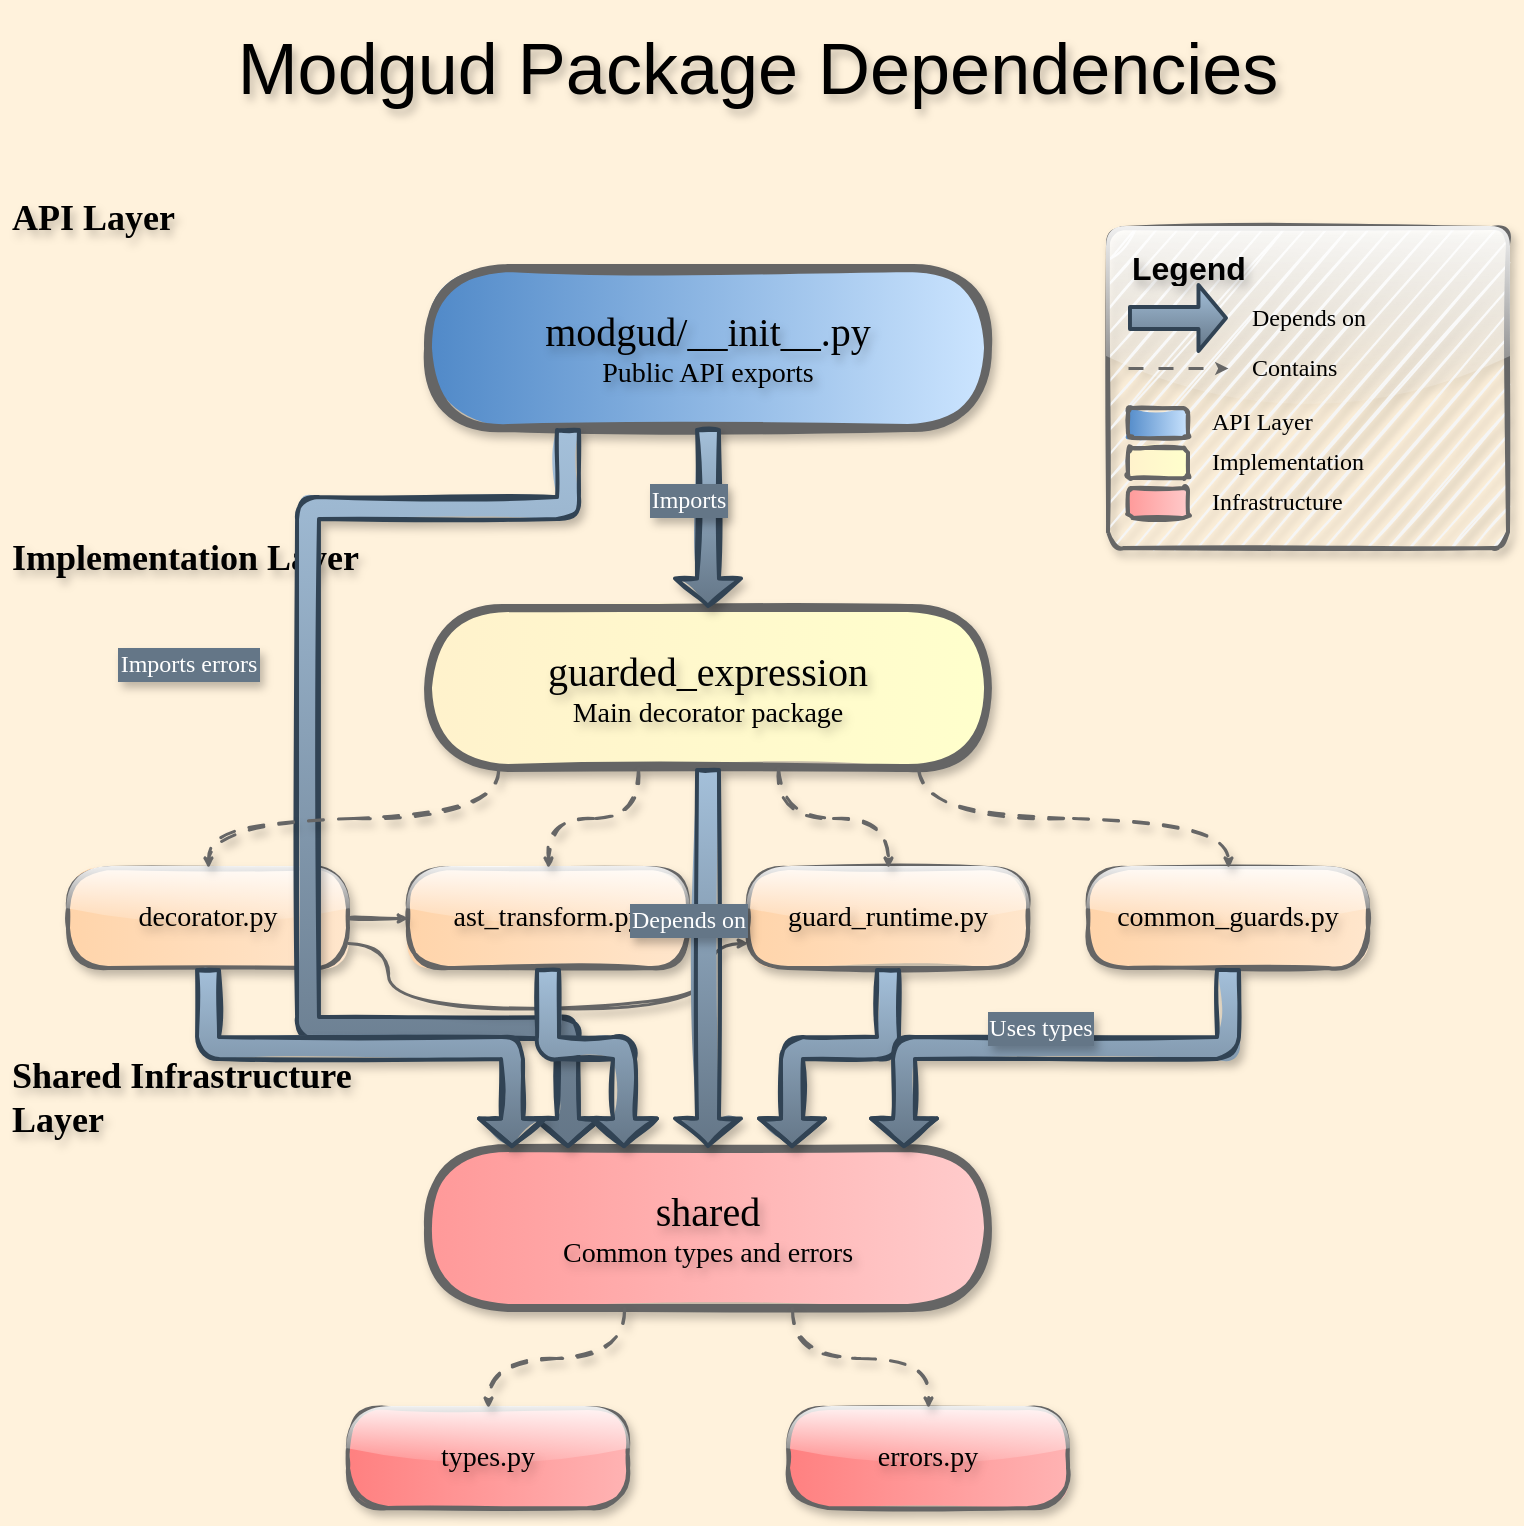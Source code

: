 <mxfile version="28.2.8">
  <diagram name="Package Dependencies" id="0">
    <mxGraphModel dx="1018" dy="745" grid="1" gridSize="10" guides="1" tooltips="1" connect="1" arrows="1" fold="1" page="0" pageScale="1" pageWidth="850" pageHeight="1100" background="#FFF2DC" math="0" shadow="0">
      <root>
        <mxCell id="0" />
        <mxCell id="1" parent="0" />

        <!-- Title -->
        <mxCell id="title" value="&lt;font face=&quot;Architect's Daughter&quot; style=&quot;font-size: 36px;&quot;&gt;Modgud Package Dependencies&lt;/font&gt;" style="text;html=1;strokeColor=none;fillColor=none;align=center;verticalAlign=middle;whiteSpace=wrap;rounded=0;shadow=1;textShadow=1;" parent="1" vertex="1">
          <mxGeometry x="140" y="30" width="570" height="60" as="geometry" />
        </mxCell>

        <!-- API Layer (Top) -->
        <mxCell id="api_layer" value="&lt;font face=&quot;Garamond&quot; style=&quot;font-size: 18px;&quot;&gt;&lt;b&gt;API Layer&lt;/b&gt;&lt;/font&gt;" style="text;html=1;strokeColor=none;fillColor=none;align=left;verticalAlign=middle;whiteSpace=wrap;rounded=0;shadow=1;textShadow=1;" parent="1" vertex="1">
          <mxGeometry x="50" y="120" width="120" height="30" as="geometry" />
        </mxCell>

        <mxCell id="modgud_init" value="&lt;font face=&quot;Lucida Console&quot; style=&quot;font-size: 20px;&quot;&gt;modgud/__init__.py&lt;/font&gt;&lt;br&gt;&lt;font face=&quot;Garamond&quot; style=&quot;font-size: 14px;&quot;&gt;Public API exports&lt;/font&gt;" style="rounded=1;whiteSpace=wrap;html=1;fillColor=#CCE5FF;strokeColor=#656565;fontSize=14;fontStyle=0;strokeWidth=3.937;sketch=1;curveFitting=1;jiggle=1;gradientColor=#5089C8;gradientDirection=west;arcSize=50;shadow=1;textShadow=1;glass=0;fontColor=#000000;" parent="1" vertex="1">
          <mxGeometry x="260" y="160" width="280" height="80" as="geometry" />
        </mxCell>

        <!-- Implementation Layer (Middle) -->
        <mxCell id="impl_layer" value="&lt;font face=&quot;Garamond&quot; style=&quot;font-size: 18px;&quot;&gt;&lt;b&gt;Implementation Layer&lt;/b&gt;&lt;/font&gt;" style="text;html=1;strokeColor=none;fillColor=none;align=left;verticalAlign=middle;whiteSpace=wrap;rounded=0;shadow=1;textShadow=1;" parent="1" vertex="1">
          <mxGeometry x="50" y="290" width="180" height="30" as="geometry" />
        </mxCell>

        <mxCell id="guarded_expr" value="&lt;font face=&quot;Lucida Console&quot; style=&quot;font-size: 20px;&quot;&gt;guarded_expression&lt;/font&gt;&lt;br&gt;&lt;font face=&quot;Garamond&quot; style=&quot;font-size: 14px;&quot;&gt;Main decorator package&lt;/font&gt;" style="rounded=1;whiteSpace=wrap;html=1;fillColor=#FFFFCC;strokeColor=#656565;fontSize=14;fontStyle=0;strokeWidth=3.937;sketch=1;curveFitting=1;jiggle=1;gradientColor=#FFF2CC;gradientDirection=west;arcSize=50;shadow=1;textShadow=1;fontColor=#000000;" parent="1" vertex="1">
          <mxGeometry x="260" y="330" width="280" height="80" as="geometry" />
        </mxCell>

        <!-- guarded_expression submodules with Glass effect -->
        <mxCell id="decorator" value="&lt;font face=&quot;Lucida Console&quot; style=&quot;font-size: 14px;&quot;&gt;decorator.py&lt;/font&gt;" style="rounded=1;whiteSpace=wrap;html=1;fillColor=#FFE6CC;strokeColor=#656565;fontSize=12;fontStyle=0;strokeWidth=2;sketch=1;curveFitting=1;jiggle=1;gradientColor=#FFD4AA;gradientDirection=west;arcSize=40;shadow=1;textShadow=1;fontColor=#000000;glass=1;" parent="1" vertex="1">
          <mxGeometry x="80" y="460" width="140" height="50" as="geometry" />
        </mxCell>

        <mxCell id="ast_transform" value="&lt;font face=&quot;Lucida Console&quot; style=&quot;font-size: 14px;&quot;&gt;ast_transform.py&lt;/font&gt;" style="rounded=1;whiteSpace=wrap;html=1;fillColor=#FFE6CC;strokeColor=#656565;fontSize=12;fontStyle=0;strokeWidth=2;sketch=1;curveFitting=1;jiggle=1;gradientColor=#FFD4AA;gradientDirection=west;arcSize=40;shadow=1;textShadow=1;fontColor=#000000;glass=1;" parent="1" vertex="1">
          <mxGeometry x="250" y="460" width="140" height="50" as="geometry" />
        </mxCell>

        <mxCell id="guard_runtime" value="&lt;font face=&quot;Lucida Console&quot; style=&quot;font-size: 14px;&quot;&gt;guard_runtime.py&lt;/font&gt;" style="rounded=1;whiteSpace=wrap;html=1;fillColor=#FFE6CC;strokeColor=#656565;fontSize=12;fontStyle=0;strokeWidth=2;sketch=1;curveFitting=1;jiggle=1;gradientColor=#FFD4AA;gradientDirection=west;arcSize=40;shadow=1;textShadow=1;fontColor=#000000;glass=1;" parent="1" vertex="1">
          <mxGeometry x="420" y="460" width="140" height="50" as="geometry" />
        </mxCell>

        <mxCell id="common_guards" value="&lt;font face=&quot;Lucida Console&quot; style=&quot;font-size: 14px;&quot;&gt;common_guards.py&lt;/font&gt;" style="rounded=1;whiteSpace=wrap;html=1;fillColor=#FFE6CC;strokeColor=#656565;fontSize=12;fontStyle=0;strokeWidth=2;sketch=1;curveFitting=1;jiggle=1;gradientColor=#FFD4AA;gradientDirection=west;arcSize=40;shadow=1;textShadow=1;fontColor=#000000;glass=1;" parent="1" vertex="1">
          <mxGeometry x="590" y="460" width="140" height="50" as="geometry" />
        </mxCell>

        <!-- Shared Infrastructure Layer (Bottom) -->
        <mxCell id="infra_layer" value="&lt;font face=&quot;Garamond&quot; style=&quot;font-size: 18px;&quot;&gt;&lt;b&gt;Shared Infrastructure Layer&lt;/b&gt;&lt;/font&gt;" style="text;html=1;strokeColor=none;fillColor=none;align=left;verticalAlign=middle;whiteSpace=wrap;rounded=0;shadow=1;textShadow=1;" parent="1" vertex="1">
          <mxGeometry x="50" y="560" width="220" height="30" as="geometry" />
        </mxCell>

        <mxCell id="shared_pkg" value="&lt;font face=&quot;Lucida Console&quot; style=&quot;font-size: 20px;&quot;&gt;shared&lt;/font&gt;&lt;br&gt;&lt;font face=&quot;Garamond&quot; style=&quot;font-size: 14px;&quot;&gt;Common types and errors&lt;/font&gt;" style="rounded=1;whiteSpace=wrap;html=1;fillColor=#FFCCCC;strokeColor=#656565;fontSize=14;fontStyle=0;strokeWidth=3.937;sketch=1;curveFitting=1;jiggle=1;gradientColor=#FF9999;gradientDirection=west;arcSize=50;shadow=1;textShadow=1;fontColor=#000000;" parent="1" vertex="1">
          <mxGeometry x="260" y="600" width="280" height="80" as="geometry" />
        </mxCell>

        <!-- shared submodules with Glass effect -->
        <mxCell id="types_py" value="&lt;font face=&quot;Lucida Console&quot; style=&quot;font-size: 14px;&quot;&gt;types.py&lt;/font&gt;" style="rounded=1;whiteSpace=wrap;html=1;fillColor=#FFB3B3;strokeColor=#656565;fontSize=12;fontStyle=0;strokeWidth=2;sketch=1;curveFitting=1;jiggle=1;gradientColor=#FF8080;gradientDirection=west;arcSize=40;shadow=1;textShadow=1;fontColor=#000000;glass=1;" parent="1" vertex="1">
          <mxGeometry x="220" y="730" width="140" height="50" as="geometry" />
        </mxCell>

        <mxCell id="errors_py" value="&lt;font face=&quot;Lucida Console&quot; style=&quot;font-size: 14px;&quot;&gt;errors.py&lt;/font&gt;" style="rounded=1;whiteSpace=wrap;html=1;fillColor=#FFB3B3;strokeColor=#656565;fontSize=12;fontStyle=0;strokeWidth=2;sketch=1;curveFitting=1;jiggle=1;gradientColor=#FF8080;gradientDirection=west;arcSize=40;shadow=1;textShadow=1;fontColor=#000000;glass=1;" parent="1" vertex="1">
          <mxGeometry x="440" y="730" width="140" height="50" as="geometry" />
        </mxCell>

        <!-- Dependencies with curved edges -->
        <!-- modgud/__init__ -> guarded_expression -->
        <mxCell id="dep1" value="" style="edgeStyle=orthogonalEdgeStyle;orthogonalLoop=1;jettySize=auto;html=1;shape=flexArrow;rounded=1;startSize=3.937;endSize=3.937;jiggle=1;exitX=0.5;exitY=1;exitDx=0;exitDy=0;entryX=0.5;entryY=0;entryDx=0;entryDy=0;strokeWidth=1.968;fillColor=#A4C0DA;strokeColor=#314354;gradientColor=#647687;textShadow=1;sketch=1;curveFitting=1;shadow=1;curved=1;" parent="1" source="modgud_init" target="guarded_expr" edge="1">
          <mxGeometry width="140" relative="1" as="geometry">
            <mxPoint x="630" y="400" as="sourcePoint" />
            <mxPoint x="770" y="400" as="targetPoint" />
            <Array as="points" />
          </mxGeometry>
        </mxCell>
        <mxCell id="dep1_label" value="Imports" style="edgeLabel;html=1;align=center;verticalAlign=middle;resizable=0;points=[];labelBackgroundColor=#647687;labelBorderColor=#647687;fontColor=#FFFFFF;fontFamily=Garamond;fontSize=12;spacing=15.748;spacingTop=-1.968;textShadow=1;" parent="dep1" vertex="1" connectable="0">
          <mxGeometry x="-0.2" y="-10" relative="1" as="geometry">
            <mxPoint as="offset" />
          </mxGeometry>
        </mxCell>

        <!-- modgud/__init__ -> shared (for errors) -->
        <mxCell id="dep2" value="" style="edgeStyle=orthogonalEdgeStyle;orthogonalLoop=1;jettySize=auto;html=1;shape=flexArrow;rounded=1;startSize=3.937;endSize=3.937;jiggle=1;exitX=0.25;exitY=1;exitDx=0;exitDy=0;entryX=0.25;entryY=0;entryDx=0;entryDy=0;strokeWidth=1.968;fillColor=#A4C0DA;strokeColor=#314354;gradientColor=#647687;textShadow=1;sketch=1;curveFitting=1;shadow=1;curved=1;" parent="1" source="modgud_init" target="shared_pkg" edge="1">
          <mxGeometry width="140" relative="1" as="geometry">
            <mxPoint x="630" y="400" as="sourcePoint" />
            <mxPoint x="770" y="400" as="targetPoint" />
            <Array as="points">
              <mxPoint x="330" y="280" />
              <mxPoint x="200" y="280" />
              <mxPoint x="200" y="540" />
              <mxPoint x="330" y="540" />
            </Array>
          </mxGeometry>
        </mxCell>
        <mxCell id="dep2_label" value="Imports errors" style="edgeLabel;html=1;align=center;verticalAlign=middle;resizable=0;points=[];labelBackgroundColor=#647687;labelBorderColor=#647687;fontColor=#FFFFFF;fontFamily=Garamond;fontSize=12;spacing=15.748;spacingTop=-1.968;textShadow=1;" parent="dep2" vertex="1" connectable="0">
          <mxGeometry x="-0.2" y="-10" relative="1" as="geometry">
            <mxPoint x="-50" as="offset" />
          </mxGeometry>
        </mxCell>

        <!-- guarded_expression -> submodules (contains relationship) -->
        <mxCell id="dep3" value="" style="edgeStyle=orthogonalEdgeStyle;orthogonalLoop=1;jettySize=auto;html=1;rounded=1;startSize=2;endSize=2;jiggle=1;exitX=0.125;exitY=1;exitDx=0;exitDy=0;entryX=0.5;entryY=0;entryDx=0;entryDy=0;strokeWidth=1.5;strokeColor=#666666;textShadow=1;sketch=1;curveFitting=1;shadow=1;curved=1;dashed=1;dashPattern=5 5;" parent="1" source="guarded_expr" target="decorator" edge="1">
          <mxGeometry width="140" relative="1" as="geometry" />
        </mxCell>

        <mxCell id="dep4" value="" style="edgeStyle=orthogonalEdgeStyle;orthogonalLoop=1;jettySize=auto;html=1;rounded=1;startSize=2;endSize=2;jiggle=1;exitX=0.375;exitY=1;exitDx=0;exitDy=0;entryX=0.5;entryY=0;entryDx=0;entryDy=0;strokeWidth=1.5;strokeColor=#666666;textShadow=1;sketch=1;curveFitting=1;shadow=1;curved=1;dashed=1;dashPattern=5 5;" parent="1" source="guarded_expr" target="ast_transform" edge="1">
          <mxGeometry width="140" relative="1" as="geometry" />
        </mxCell>

        <mxCell id="dep5" value="" style="edgeStyle=orthogonalEdgeStyle;orthogonalLoop=1;jettySize=auto;html=1;rounded=1;startSize=2;endSize=2;jiggle=1;exitX=0.625;exitY=1;exitDx=0;exitDy=0;entryX=0.5;entryY=0;entryDx=0;entryDy=0;strokeWidth=1.5;strokeColor=#666666;textShadow=1;sketch=1;curveFitting=1;shadow=1;curved=1;dashed=1;dashPattern=5 5;" parent="1" source="guarded_expr" target="guard_runtime" edge="1">
          <mxGeometry width="140" relative="1" as="geometry" />
        </mxCell>

        <mxCell id="dep6" value="" style="edgeStyle=orthogonalEdgeStyle;orthogonalLoop=1;jettySize=auto;html=1;rounded=1;startSize=2;endSize=2;jiggle=1;exitX=0.875;exitY=1;exitDx=0;exitDy=0;entryX=0.5;entryY=0;entryDx=0;entryDy=0;strokeWidth=1.5;strokeColor=#666666;textShadow=1;sketch=1;curveFitting=1;shadow=1;curved=1;dashed=1;dashPattern=5 5;" parent="1" source="guarded_expr" target="common_guards" edge="1">
          <mxGeometry width="140" relative="1" as="geometry" />
        </mxCell>

        <!-- decorator -> ast_transform, guard_runtime -->
        <mxCell id="dep7" value="" style="edgeStyle=orthogonalEdgeStyle;orthogonalLoop=1;jettySize=auto;html=1;rounded=1;startSize=2;endSize=2;jiggle=1;exitX=1;exitY=0.5;exitDx=0;exitDy=0;entryX=0;entryY=0.5;entryDx=0;entryDy=0;strokeWidth=1.5;strokeColor=#666666;textShadow=1;sketch=1;curveFitting=1;shadow=1;curved=1;" parent="1" source="decorator" target="ast_transform" edge="1">
          <mxGeometry width="140" relative="1" as="geometry" />
        </mxCell>

        <mxCell id="dep8" value="" style="edgeStyle=orthogonalEdgeStyle;orthogonalLoop=1;jettySize=auto;html=1;rounded=1;startSize=2;endSize=2;jiggle=1;exitX=1;exitY=0.75;exitDx=0;exitDy=0;entryX=0;entryY=0.75;entryDx=0;entryDy=0;strokeWidth=1.5;strokeColor=#666666;textShadow=1;sketch=1;curveFitting=1;shadow=1;curved=1;" parent="1" source="decorator" target="guard_runtime" edge="1">
          <mxGeometry width="140" relative="1" as="geometry">
            <Array as="points">
              <mxPoint x="240" y="498" />
              <mxPoint x="240" y="530" />
              <mxPoint x="400" y="530" />
              <mxPoint x="400" y="498" />
            </Array>
          </mxGeometry>
        </mxCell>

        <!-- All implementation modules -> shared -->
        <mxCell id="dep9" value="" style="edgeStyle=orthogonalEdgeStyle;orthogonalLoop=1;jettySize=auto;html=1;shape=flexArrow;rounded=1;startSize=3.937;endSize=3.937;jiggle=1;exitX=0.5;exitY=1;exitDx=0;exitDy=0;entryX=0.15;entryY=0;entryDx=0;entryDy=0;strokeWidth=1.968;fillColor=#A4C0DA;strokeColor=#314354;gradientColor=#647687;textShadow=1;sketch=1;curveFitting=1;shadow=1;curved=1;" parent="1" source="decorator" target="shared_pkg" edge="1">
          <mxGeometry width="140" relative="1" as="geometry">
            <Array as="points">
              <mxPoint x="150" y="550" />
              <mxPoint x="302" y="550" />
            </Array>
          </mxGeometry>
        </mxCell>

        <mxCell id="dep10" value="" style="edgeStyle=orthogonalEdgeStyle;orthogonalLoop=1;jettySize=auto;html=1;shape=flexArrow;rounded=1;startSize=3.937;endSize=3.937;jiggle=1;exitX=0.5;exitY=1;exitDx=0;exitDy=0;entryX=0.35;entryY=0;entryDx=0;entryDy=0;strokeWidth=1.968;fillColor=#A4C0DA;strokeColor=#314354;gradientColor=#647687;textShadow=1;sketch=1;curveFitting=1;shadow=1;curved=1;" parent="1" source="ast_transform" target="shared_pkg" edge="1">
          <mxGeometry width="140" relative="1" as="geometry">
            <Array as="points">
              <mxPoint x="320" y="550" />
              <mxPoint x="358" y="550" />
            </Array>
          </mxGeometry>
        </mxCell>

        <mxCell id="dep11" value="" style="edgeStyle=orthogonalEdgeStyle;orthogonalLoop=1;jettySize=auto;html=1;shape=flexArrow;rounded=1;startSize=3.937;endSize=3.937;jiggle=1;exitX=0.5;exitY=1;exitDx=0;exitDy=0;entryX=0.65;entryY=0;entryDx=0;entryDy=0;strokeWidth=1.968;fillColor=#A4C0DA;strokeColor=#314354;gradientColor=#647687;textShadow=1;sketch=1;curveFitting=1;shadow=1;curved=1;" parent="1" source="guard_runtime" target="shared_pkg" edge="1">
          <mxGeometry width="140" relative="1" as="geometry">
            <Array as="points">
              <mxPoint x="490" y="550" />
              <mxPoint x="442" y="550" />
            </Array>
          </mxGeometry>
        </mxCell>

        <mxCell id="dep12" value="" style="edgeStyle=orthogonalEdgeStyle;orthogonalLoop=1;jettySize=auto;html=1;shape=flexArrow;rounded=1;startSize=3.937;endSize=3.937;jiggle=1;exitX=0.5;exitY=1;exitDx=0;exitDy=0;entryX=0.85;entryY=0;entryDx=0;entryDy=0;strokeWidth=1.968;fillColor=#A4C0DA;strokeColor=#314354;gradientColor=#647687;textShadow=1;sketch=1;curveFitting=1;shadow=1;curved=1;" parent="1" source="common_guards" target="shared_pkg" edge="1">
          <mxGeometry width="140" relative="1" as="geometry">
            <Array as="points">
              <mxPoint x="660" y="550" />
              <mxPoint x="498" y="550" />
            </Array>
          </mxGeometry>
        </mxCell>

        <mxCell id="dep_label" value="Uses types" style="edgeLabel;html=1;align=center;verticalAlign=middle;resizable=0;points=[];labelBackgroundColor=#647687;labelBorderColor=#647687;fontColor=#FFFFFF;fontFamily=Garamond;fontSize=12;spacing=15.748;spacingTop=-1.968;textShadow=1;" parent="dep12" vertex="1" connectable="0">
          <mxGeometry x="0.3" y="-10" relative="1" as="geometry">
            <mxPoint x="30" as="offset" />
          </mxGeometry>
        </mxCell>

        <!-- guarded_expression -> Implementation -->
        <mxCell id="dep13" value="" style="edgeStyle=orthogonalEdgeStyle;orthogonalLoop=1;jettySize=auto;html=1;shape=flexArrow;rounded=1;startSize=3.937;endSize=3.937;jiggle=1;exitX=0.5;exitY=1;exitDx=0;exitDy=0;entryX=0.5;entryY=0;entryDx=0;entryDy=0;strokeWidth=1.968;fillColor=#A4C0DA;strokeColor=#314354;gradientColor=#647687;textShadow=1;sketch=1;curveFitting=1;shadow=1;curved=1;" parent="1" source="guarded_expr" target="shared_pkg" edge="1">
          <mxGeometry width="140" relative="1" as="geometry" />
        </mxCell>
        <mxCell id="dep13_label" value="Depends on" style="edgeLabel;html=1;align=center;verticalAlign=middle;resizable=0;points=[];labelBackgroundColor=#647687;labelBorderColor=#647687;fontColor=#FFFFFF;fontFamily=Garamond;fontSize=12;spacing=15.748;spacingTop=-1.968;textShadow=1;" parent="dep13" vertex="1" connectable="0">
          <mxGeometry x="-0.2" y="-10" relative="1" as="geometry">
            <mxPoint as="offset" />
          </mxGeometry>
        </mxCell>

        <!-- shared -> submodules (contains relationship) -->
        <mxCell id="dep14" value="" style="edgeStyle=orthogonalEdgeStyle;orthogonalLoop=1;jettySize=auto;html=1;rounded=1;startSize=2;endSize=2;jiggle=1;exitX=0.35;exitY=1;exitDx=0;exitDy=0;entryX=0.5;entryY=0;entryDx=0;entryDy=0;strokeWidth=1.5;strokeColor=#666666;textShadow=1;sketch=1;curveFitting=1;shadow=1;curved=1;dashed=1;dashPattern=5 5;" parent="1" source="shared_pkg" target="types_py" edge="1">
          <mxGeometry width="140" relative="1" as="geometry" />
        </mxCell>

        <mxCell id="dep15" value="" style="edgeStyle=orthogonalEdgeStyle;orthogonalLoop=1;jettySize=auto;html=1;rounded=1;startSize=2;endSize=2;jiggle=1;exitX=0.65;exitY=1;exitDx=0;exitDy=0;entryX=0.5;entryY=0;entryDx=0;entryDy=0;strokeWidth=1.5;strokeColor=#666666;textShadow=1;sketch=1;curveFitting=1;shadow=1;curved=1;dashed=1;dashPattern=5 5;" parent="1" source="shared_pkg" target="errors_py" edge="1">
          <mxGeometry width="140" relative="1" as="geometry" />
        </mxCell>

        <!-- Legend with Glass style -->
        <mxCell id="legend_box" value="" style="rounded=1;whiteSpace=wrap;html=1;fillColor=#F5F5F5;strokeColor=#666666;fontSize=12;fontStyle=0;strokeWidth=2;sketch=1;curveFitting=1;jiggle=1;arcSize=5;shadow=1;textShadow=0;glass=1;" parent="1" vertex="1">
          <mxGeometry x="600" y="140" width="200" height="160" as="geometry" />
        </mxCell>

        <mxCell id="legend_title" value="&lt;font face=&quot;Architect's Daughter&quot; style=&quot;font-size: 16px;&quot;&gt;&lt;b&gt;Legend&lt;/b&gt;&lt;/font&gt;" style="text;html=1;strokeColor=none;fillColor=none;align=left;verticalAlign=middle;whiteSpace=wrap;rounded=0;shadow=0;textShadow=1;" parent="1" vertex="1">
          <mxGeometry x="610" y="150" width="80" height="20" as="geometry" />
        </mxCell>

        <mxCell id="legend_arrow" value="" style="edgeStyle=orthogonalEdgeStyle;orthogonalLoop=1;jettySize=auto;html=1;shape=flexArrow;rounded=1;startSize=3.937;endSize=3.937;strokeWidth=1.968;fillColor=#A4C0DA;strokeColor=#314354;gradientColor=#647687;" parent="1" edge="1">
          <mxGeometry x="610" y="180" width="50" height="10" as="geometry">
            <mxPoint x="610" y="185" as="sourcePoint" />
            <mxPoint x="660" y="185" as="targetPoint" />
          </mxGeometry>
        </mxCell>

        <mxCell id="legend_text1" value="&lt;font face=&quot;Garamond&quot; style=&quot;font-size: 12px;&quot;&gt;Depends on&lt;/font&gt;" style="text;html=1;strokeColor=none;fillColor=none;align=left;verticalAlign=middle;whiteSpace=wrap;rounded=0;shadow=0;" parent="1" vertex="1">
          <mxGeometry x="670" y="175" width="120" height="20" as="geometry" />
        </mxCell>

        <mxCell id="legend_dashed" value="" style="edgeStyle=orthogonalEdgeStyle;orthogonalLoop=1;jettySize=auto;html=1;rounded=1;startSize=2;endSize=2;strokeWidth=1.5;strokeColor=#666666;dashed=1;dashPattern=5 5;" parent="1" edge="1">
          <mxGeometry x="610" y="205" width="50" height="10" as="geometry">
            <mxPoint x="610" y="210" as="sourcePoint" />
            <mxPoint x="660" y="210" as="targetPoint" />
          </mxGeometry>
        </mxCell>

        <mxCell id="legend_text2" value="&lt;font face=&quot;Garamond&quot; style=&quot;font-size: 12px;&quot;&gt;Contains&lt;/font&gt;" style="text;html=1;strokeColor=none;fillColor=none;align=left;verticalAlign=middle;whiteSpace=wrap;rounded=0;shadow=0;" parent="1" vertex="1">
          <mxGeometry x="670" y="200" width="120" height="20" as="geometry" />
        </mxCell>

        <mxCell id="legend_api" value="" style="rounded=1;whiteSpace=wrap;html=1;fillColor=#CCE5FF;strokeColor=#656565;strokeWidth=2;sketch=1;curveFitting=1;jiggle=1;gradientColor=#5089C8;gradientDirection=west;" parent="1" vertex="1">
          <mxGeometry x="610" y="230" width="30" height="15" as="geometry" />
        </mxCell>
        <mxCell id="legend_api_text" value="&lt;font face=&quot;Garamond&quot; style=&quot;font-size: 12px;&quot;&gt;API Layer&lt;/font&gt;" style="text;html=1;align=left;verticalAlign=middle;whiteSpace=wrap;rounded=0;fontColor=#000000;" parent="1" vertex="1">
          <mxGeometry x="650" y="227" width="80" height="20" as="geometry" />
        </mxCell>

        <mxCell id="legend_impl" value="" style="rounded=1;whiteSpace=wrap;html=1;fillColor=#FFFFCC;strokeColor=#656565;strokeWidth=2;sketch=1;curveFitting=1;jiggle=1;gradientColor=#FFF2CC;gradientDirection=west;" parent="1" vertex="1">
          <mxGeometry x="610" y="250" width="30" height="15" as="geometry" />
        </mxCell>
        <mxCell id="legend_impl_text" value="&lt;font face=&quot;Garamond&quot; style=&quot;font-size: 12px;&quot;&gt;Implementation&lt;/font&gt;" style="text;html=1;align=left;verticalAlign=middle;whiteSpace=wrap;rounded=0;fontColor=#000000;" parent="1" vertex="1">
          <mxGeometry x="650" y="247" width="100" height="20" as="geometry" />
        </mxCell>

        <mxCell id="legend_shared" value="" style="rounded=1;whiteSpace=wrap;html=1;fillColor=#FFCCCC;strokeColor=#656565;strokeWidth=2;sketch=1;curveFitting=1;jiggle=1;gradientColor=#FF9999;gradientDirection=west;" parent="1" vertex="1">
          <mxGeometry x="610" y="270" width="30" height="15" as="geometry" />
        </mxCell>
        <mxCell id="legend_shared_text" value="&lt;font face=&quot;Garamond&quot; style=&quot;font-size: 12px;&quot;&gt;Infrastructure&lt;/font&gt;" style="text;html=1;align=left;verticalAlign=middle;whiteSpace=wrap;rounded=0;fontColor=#000000;" parent="1" vertex="1">
          <mxGeometry x="650" y="267" width="100" height="20" as="geometry" />
        </mxCell>

      </root>
    </mxGraphModel>
  </diagram>
</mxfile>